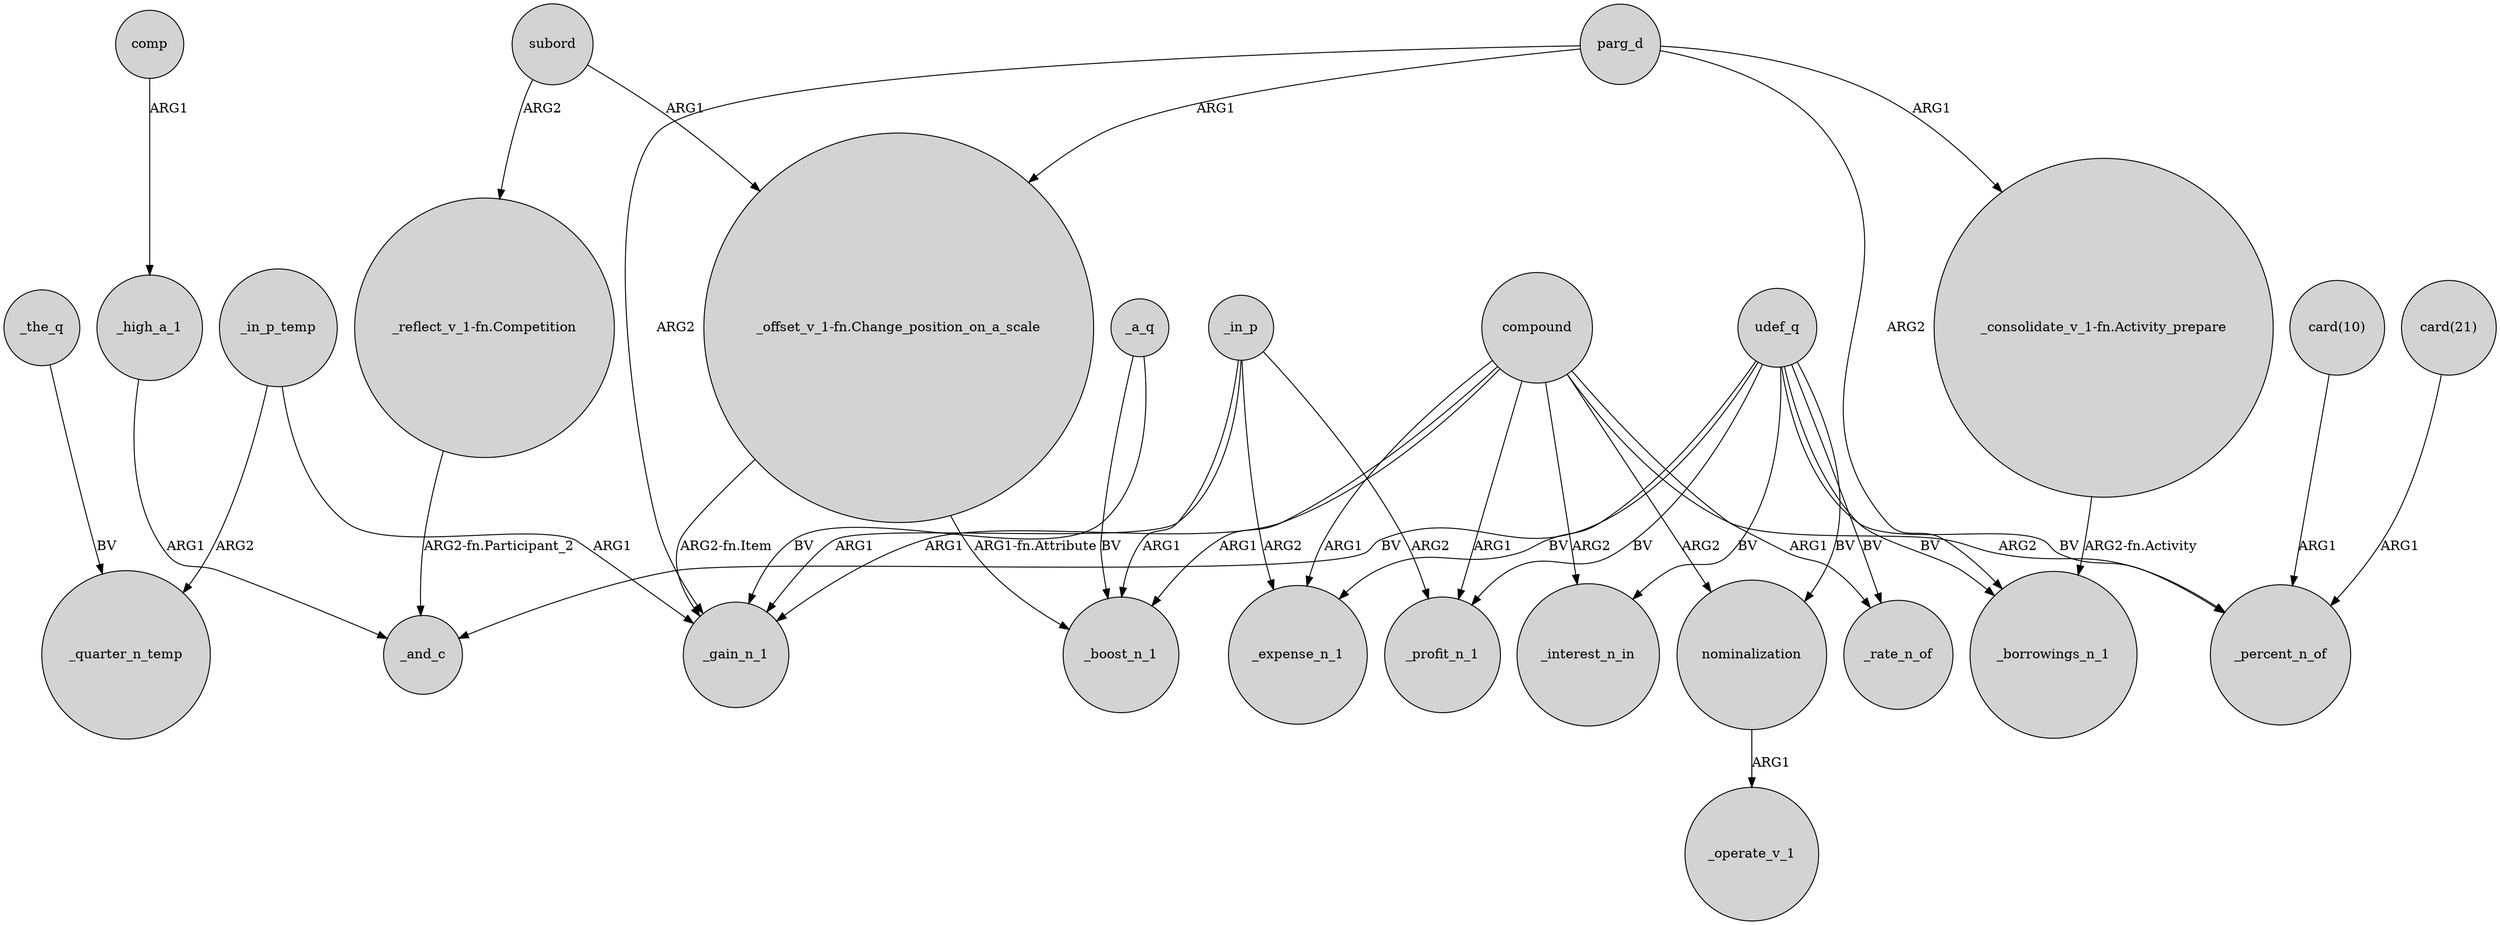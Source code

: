 digraph {
	node [shape=circle style=filled]
	_in_p_temp -> _quarter_n_temp [label=ARG2]
	_in_p -> _expense_n_1 [label=ARG2]
	subord -> "_offset_v_1-fn.Change_position_on_a_scale" [label=ARG1]
	parg_d -> "_offset_v_1-fn.Change_position_on_a_scale" [label=ARG1]
	_the_q -> _quarter_n_temp [label=BV]
	udef_q -> nominalization [label=BV]
	nominalization -> _operate_v_1 [label=ARG1]
	"_consolidate_v_1-fn.Activity_prepare" -> _borrowings_n_1 [label="ARG2-fn.Activity"]
	udef_q -> _profit_n_1 [label=BV]
	parg_d -> "_consolidate_v_1-fn.Activity_prepare" [label=ARG1]
	compound -> _rate_n_of [label=ARG1]
	udef_q -> _rate_n_of [label=BV]
	udef_q -> _and_c [label=BV]
	parg_d -> _gain_n_1 [label=ARG2]
	_in_p -> _profit_n_1 [label=ARG2]
	compound -> nominalization [label=ARG2]
	"_reflect_v_1-fn.Competition" -> _and_c [label="ARG2-fn.Participant_2"]
	udef_q -> _percent_n_of [label=BV]
	_high_a_1 -> _and_c [label=ARG1]
	comp -> _high_a_1 [label=ARG1]
	compound -> _expense_n_1 [label=ARG1]
	compound -> _percent_n_of [label=ARG2]
	"_offset_v_1-fn.Change_position_on_a_scale" -> _gain_n_1 [label="ARG2-fn.Item"]
	compound -> _profit_n_1 [label=ARG1]
	"card(10)" -> _percent_n_of [label=ARG1]
	_a_q -> _gain_n_1 [label=BV]
	_in_p -> _gain_n_1 [label=ARG1]
	_in_p -> _boost_n_1 [label=ARG1]
	udef_q -> _expense_n_1 [label=BV]
	"_offset_v_1-fn.Change_position_on_a_scale" -> _boost_n_1 [label="ARG1-fn.Attribute"]
	udef_q -> _interest_n_in [label=BV]
	compound -> _gain_n_1 [label=ARG1]
	parg_d -> _borrowings_n_1 [label=ARG2]
	_a_q -> _boost_n_1 [label=BV]
	subord -> "_reflect_v_1-fn.Competition" [label=ARG2]
	udef_q -> _borrowings_n_1 [label=BV]
	"card(21)" -> _percent_n_of [label=ARG1]
	_in_p_temp -> _gain_n_1 [label=ARG1]
	compound -> _interest_n_in [label=ARG2]
	compound -> _boost_n_1 [label=ARG1]
}
